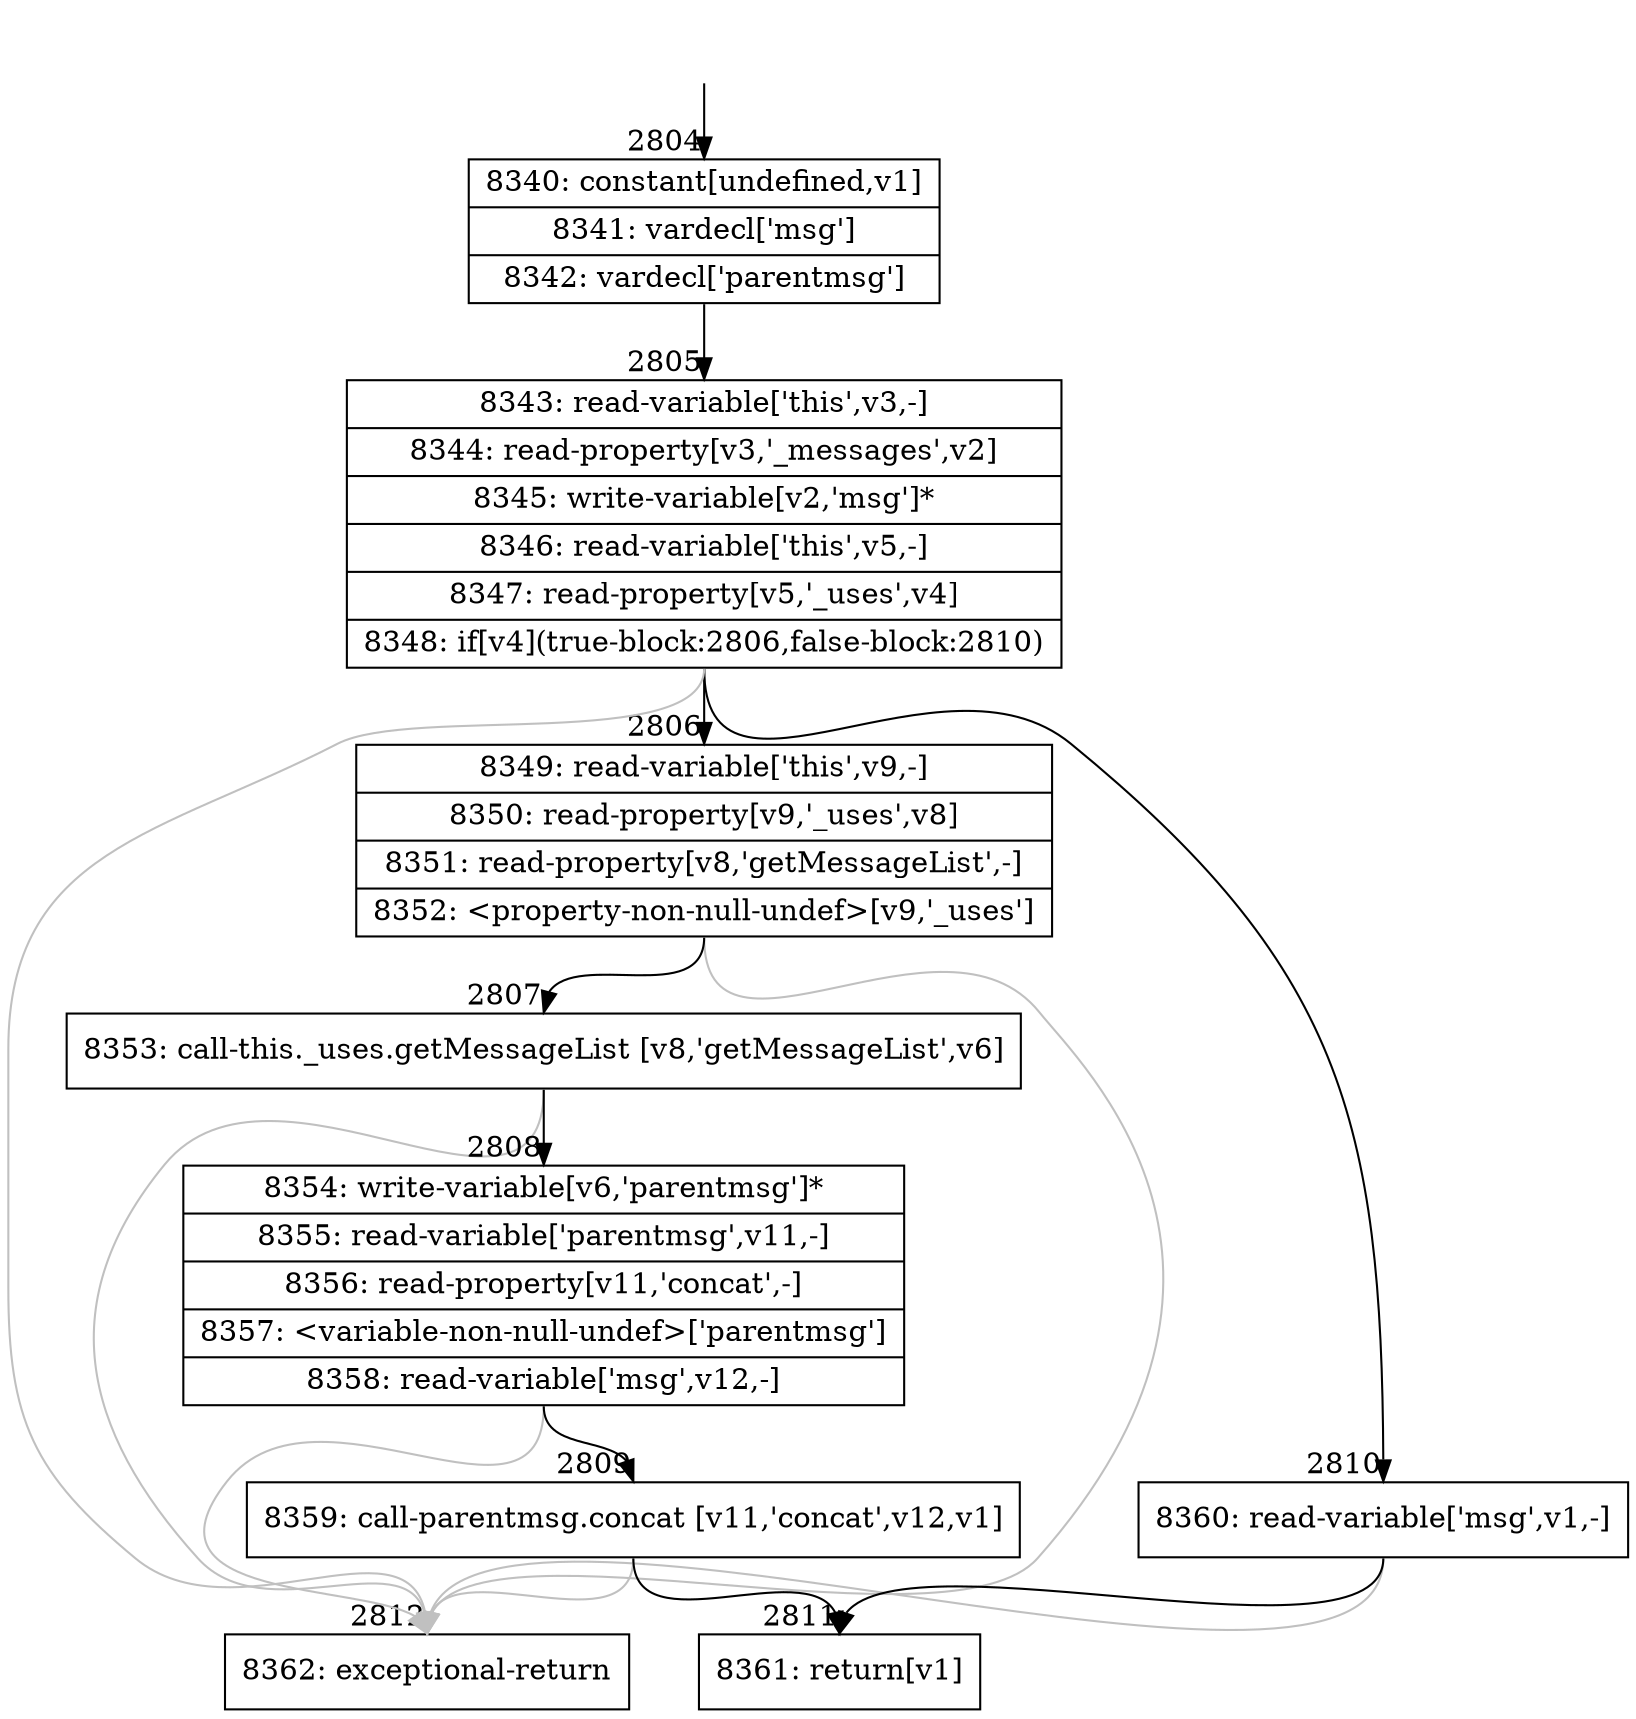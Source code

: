 digraph {
rankdir="TD"
BB_entry306[shape=none,label=""];
BB_entry306 -> BB2804 [tailport=s, headport=n, headlabel="    2804"]
BB2804 [shape=record label="{8340: constant[undefined,v1]|8341: vardecl['msg']|8342: vardecl['parentmsg']}" ] 
BB2804 -> BB2805 [tailport=s, headport=n, headlabel="      2805"]
BB2805 [shape=record label="{8343: read-variable['this',v3,-]|8344: read-property[v3,'_messages',v2]|8345: write-variable[v2,'msg']*|8346: read-variable['this',v5,-]|8347: read-property[v5,'_uses',v4]|8348: if[v4](true-block:2806,false-block:2810)}" ] 
BB2805 -> BB2806 [tailport=s, headport=n, headlabel="      2806"]
BB2805 -> BB2810 [tailport=s, headport=n, headlabel="      2810"]
BB2805 -> BB2812 [tailport=s, headport=n, color=gray, headlabel="      2812"]
BB2806 [shape=record label="{8349: read-variable['this',v9,-]|8350: read-property[v9,'_uses',v8]|8351: read-property[v8,'getMessageList',-]|8352: \<property-non-null-undef\>[v9,'_uses']}" ] 
BB2806 -> BB2807 [tailport=s, headport=n, headlabel="      2807"]
BB2806 -> BB2812 [tailport=s, headport=n, color=gray]
BB2807 [shape=record label="{8353: call-this._uses.getMessageList [v8,'getMessageList',v6]}" ] 
BB2807 -> BB2808 [tailport=s, headport=n, headlabel="      2808"]
BB2807 -> BB2812 [tailport=s, headport=n, color=gray]
BB2808 [shape=record label="{8354: write-variable[v6,'parentmsg']*|8355: read-variable['parentmsg',v11,-]|8356: read-property[v11,'concat',-]|8357: \<variable-non-null-undef\>['parentmsg']|8358: read-variable['msg',v12,-]}" ] 
BB2808 -> BB2809 [tailport=s, headport=n, headlabel="      2809"]
BB2808 -> BB2812 [tailport=s, headport=n, color=gray]
BB2809 [shape=record label="{8359: call-parentmsg.concat [v11,'concat',v12,v1]}" ] 
BB2809 -> BB2811 [tailport=s, headport=n, headlabel="      2811"]
BB2809 -> BB2812 [tailport=s, headport=n, color=gray]
BB2810 [shape=record label="{8360: read-variable['msg',v1,-]}" ] 
BB2810 -> BB2811 [tailport=s, headport=n]
BB2810 -> BB2812 [tailport=s, headport=n, color=gray]
BB2811 [shape=record label="{8361: return[v1]}" ] 
BB2812 [shape=record label="{8362: exceptional-return}" ] 
//#$~ 3246
}
